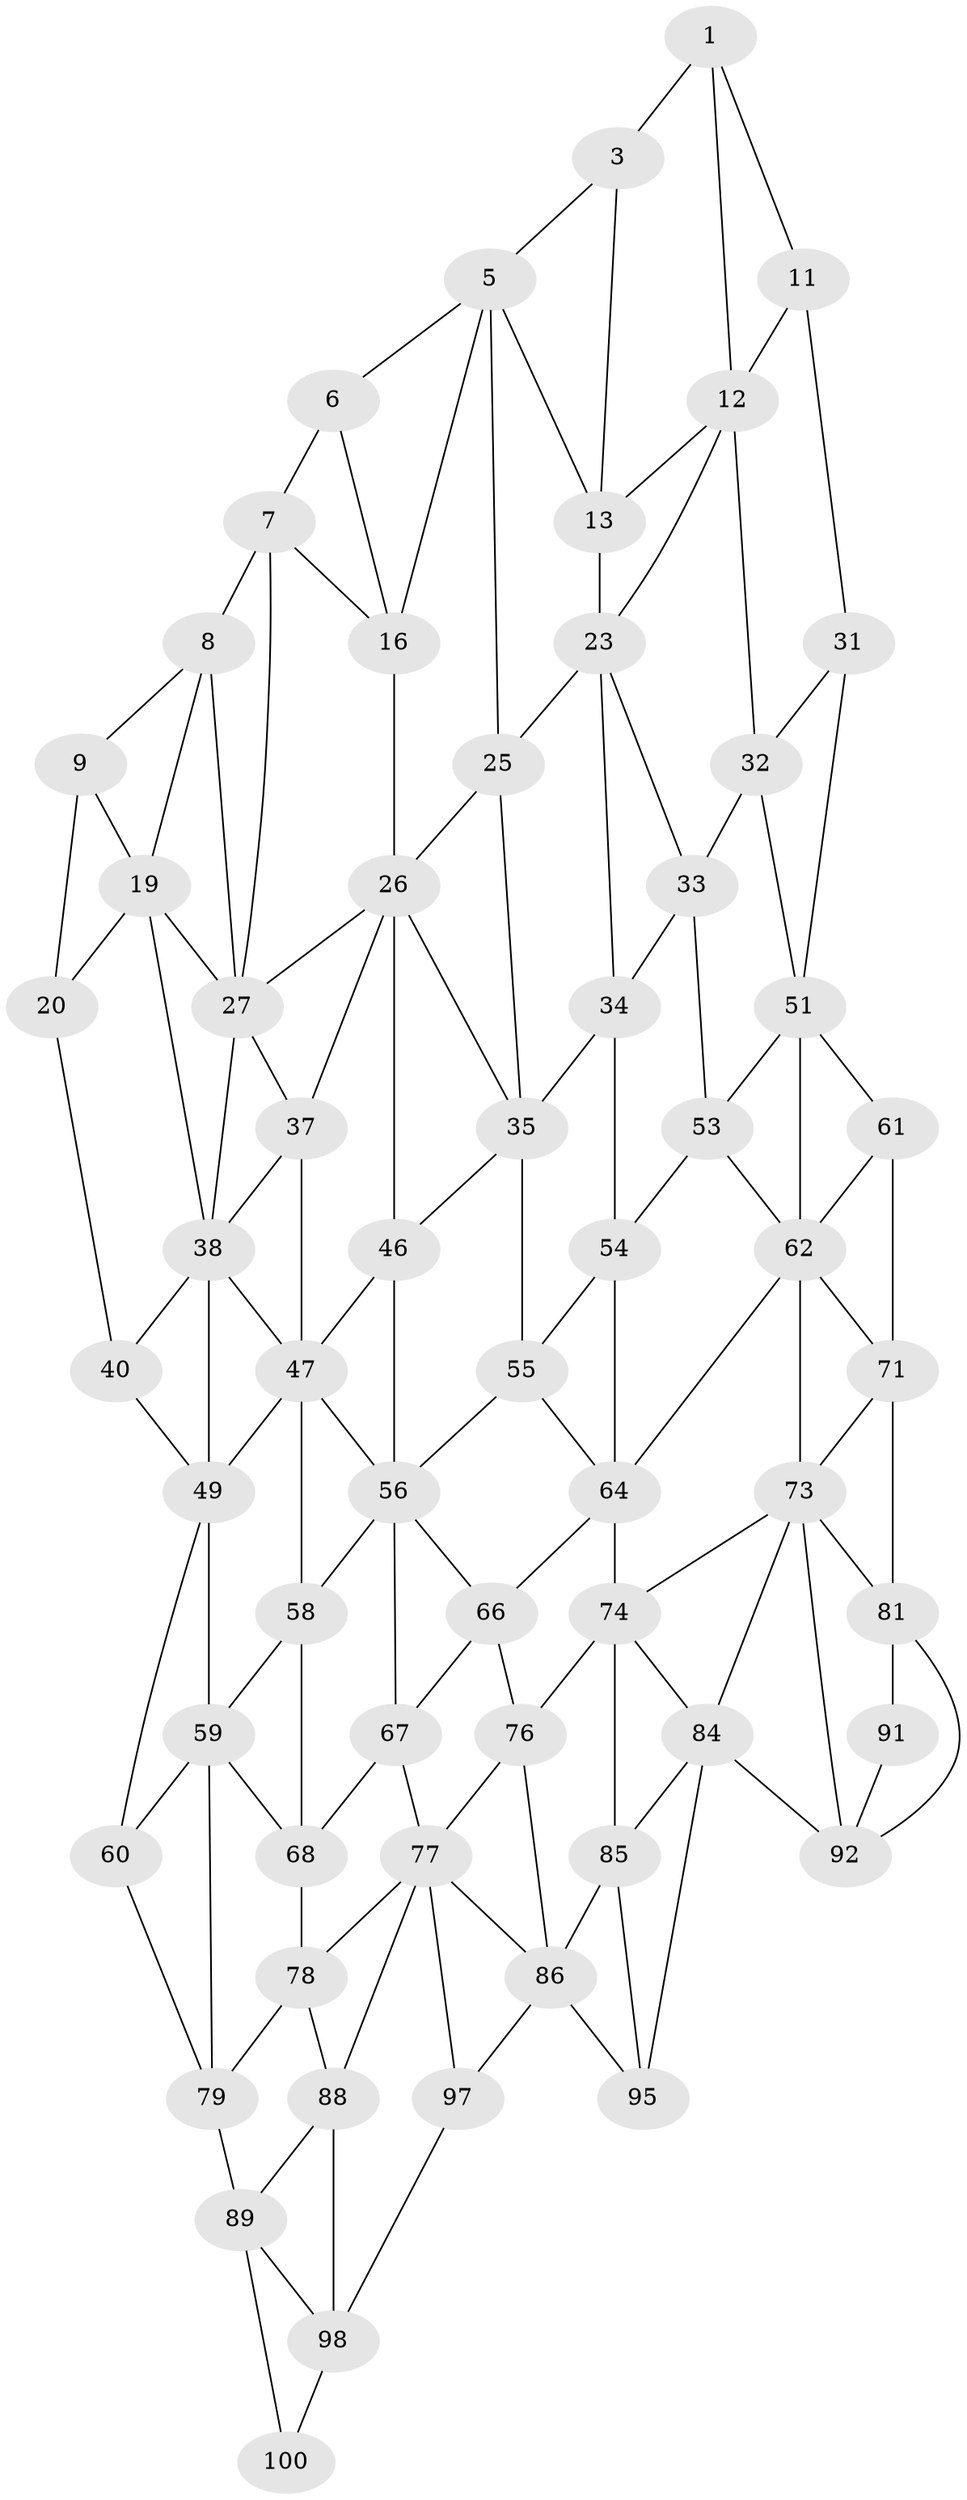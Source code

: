 // original degree distribution, {2: 0.04, 3: 0.32, 4: 0.64}
// Generated by graph-tools (version 1.1) at 2025/11/02/21/25 10:11:11]
// undirected, 61 vertices, 128 edges
graph export_dot {
graph [start="1"]
  node [color=gray90,style=filled];
  1 [super="+2"];
  3 [super="+4"];
  5 [super="+15"];
  6;
  7 [super="+17"];
  8 [super="+18"];
  9 [super="+10"];
  11 [super="+21"];
  12 [super="+22"];
  13 [super="+14"];
  16;
  19 [super="+29"];
  20 [super="+30"];
  23 [super="+24"];
  25;
  26 [super="+36"];
  27 [super="+28"];
  31 [super="+41"];
  32 [super="+42"];
  33 [super="+43"];
  34 [super="+44"];
  35 [super="+45"];
  37;
  38 [super="+39"];
  40;
  46;
  47 [super="+48"];
  49 [super="+50"];
  51 [super="+52"];
  53;
  54;
  55;
  56 [super="+57"];
  58;
  59 [super="+69"];
  60 [super="+70"];
  61;
  62 [super="+63"];
  64 [super="+65"];
  66;
  67;
  68;
  71 [super="+72"];
  73 [super="+83"];
  74 [super="+75"];
  76;
  77 [super="+87"];
  78;
  79 [super="+80"];
  81 [super="+82"];
  84 [super="+94"];
  85;
  86 [super="+96"];
  88;
  89 [super="+90"];
  91;
  92 [super="+93"];
  95;
  97;
  98 [super="+99"];
  100;
  1 -- 11;
  1 -- 3;
  1 -- 12;
  3 -- 13 [weight=2];
  3 -- 5;
  5 -- 6;
  5 -- 16;
  5 -- 25;
  5 -- 13;
  6 -- 16;
  6 -- 7;
  7 -- 8 [weight=2];
  7 -- 16;
  7 -- 27;
  8 -- 9;
  8 -- 19;
  8 -- 27;
  9 -- 19;
  9 -- 20;
  11 -- 12 [weight=2];
  11 -- 31;
  12 -- 13;
  12 -- 32;
  12 -- 23;
  13 -- 23 [weight=2];
  16 -- 26;
  19 -- 20 [weight=2];
  19 -- 27;
  19 -- 38;
  20 -- 40;
  23 -- 33;
  23 -- 25;
  23 -- 34;
  25 -- 35;
  25 -- 26;
  26 -- 27;
  26 -- 35;
  26 -- 37;
  26 -- 46;
  27 -- 37;
  27 -- 38;
  31 -- 32 [weight=2];
  31 -- 51;
  32 -- 33 [weight=2];
  32 -- 51;
  33 -- 34 [weight=2];
  33 -- 53;
  34 -- 35 [weight=2];
  34 -- 54;
  35 -- 46;
  35 -- 55;
  37 -- 47;
  37 -- 38;
  38 -- 40;
  38 -- 49;
  38 -- 47;
  40 -- 49;
  46 -- 56;
  46 -- 47;
  47 -- 56;
  47 -- 49;
  47 -- 58;
  49 -- 59;
  49 -- 60;
  51 -- 61;
  51 -- 53;
  51 -- 62;
  53 -- 54;
  53 -- 62;
  54 -- 64;
  54 -- 55;
  55 -- 56;
  55 -- 64;
  56 -- 66;
  56 -- 58;
  56 -- 67;
  58 -- 68;
  58 -- 59;
  59 -- 60 [weight=2];
  59 -- 68;
  59 -- 79;
  60 -- 79;
  61 -- 71;
  61 -- 62;
  62 -- 64;
  62 -- 73;
  62 -- 71;
  64 -- 74 [weight=2];
  64 -- 66;
  66 -- 76;
  66 -- 67;
  67 -- 77;
  67 -- 68;
  68 -- 78;
  71 -- 81 [weight=2];
  71 -- 73;
  73 -- 74;
  73 -- 84;
  73 -- 81;
  73 -- 92;
  74 -- 84;
  74 -- 76;
  74 -- 85;
  76 -- 86;
  76 -- 77;
  77 -- 78;
  77 -- 88;
  77 -- 97;
  77 -- 86;
  78 -- 88;
  78 -- 79;
  79 -- 89 [weight=2];
  81 -- 91;
  81 -- 92;
  84 -- 85;
  84 -- 95;
  84 -- 92;
  85 -- 95;
  85 -- 86;
  86 -- 97;
  86 -- 95;
  88 -- 98;
  88 -- 89;
  89 -- 98;
  89 -- 100;
  91 -- 92;
  97 -- 98;
  98 -- 100;
}
